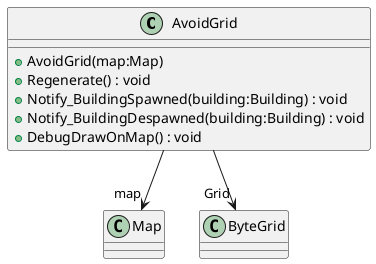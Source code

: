 @startuml
class AvoidGrid {
    + AvoidGrid(map:Map)
    + Regenerate() : void
    + Notify_BuildingSpawned(building:Building) : void
    + Notify_BuildingDespawned(building:Building) : void
    + DebugDrawOnMap() : void
}
AvoidGrid --> "map" Map
AvoidGrid --> "Grid" ByteGrid
@enduml
